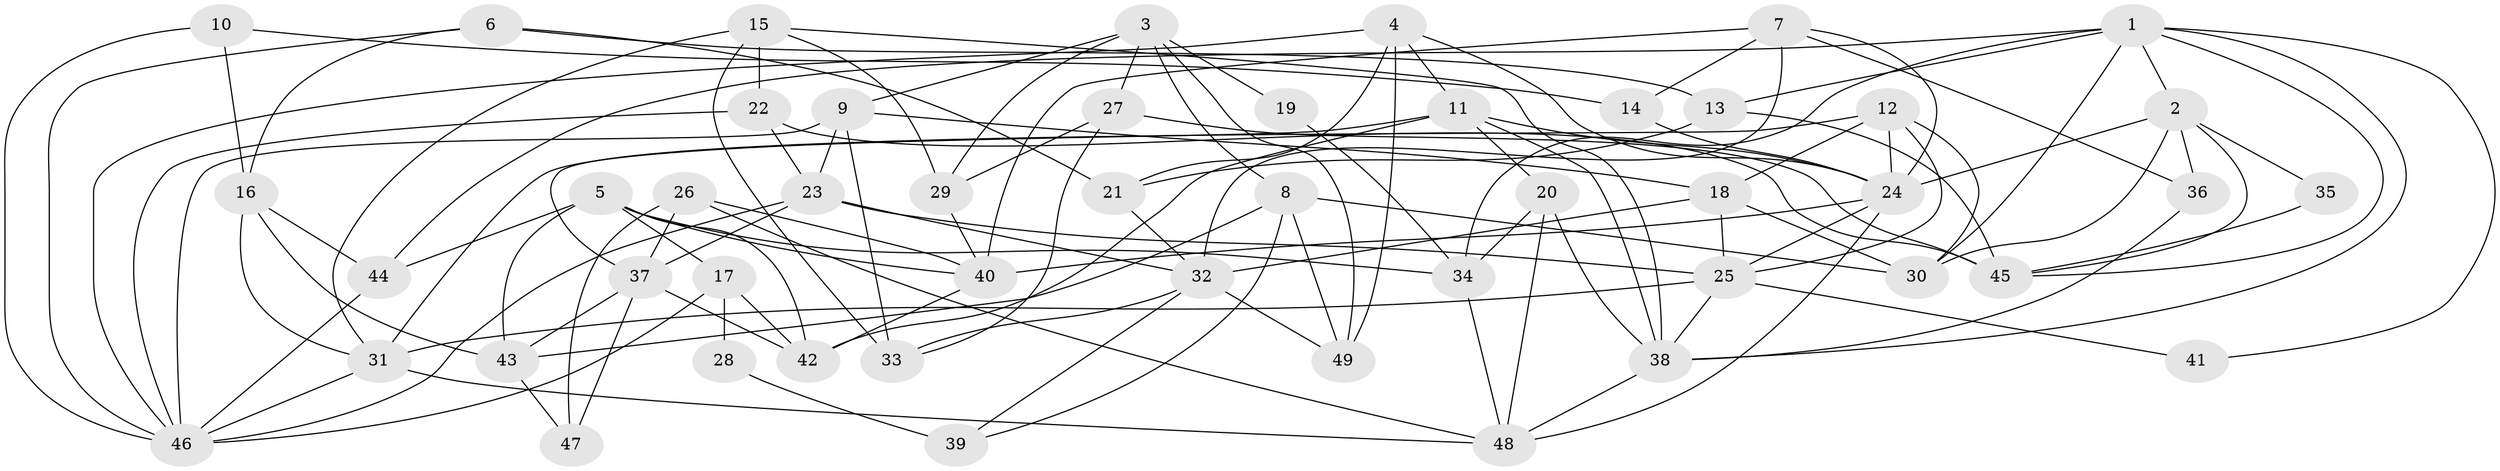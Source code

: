 // original degree distribution, {5: 0.225, 3: 0.2, 8: 0.0125, 4: 0.325, 2: 0.1375, 6: 0.1}
// Generated by graph-tools (version 1.1) at 2025/37/03/04/25 23:37:03]
// undirected, 49 vertices, 119 edges
graph export_dot {
  node [color=gray90,style=filled];
  1;
  2;
  3;
  4;
  5;
  6;
  7;
  8;
  9;
  10;
  11;
  12;
  13;
  14;
  15;
  16;
  17;
  18;
  19;
  20;
  21;
  22;
  23;
  24;
  25;
  26;
  27;
  28;
  29;
  30;
  31;
  32;
  33;
  34;
  35;
  36;
  37;
  38;
  39;
  40;
  41;
  42;
  43;
  44;
  45;
  46;
  47;
  48;
  49;
  1 -- 2 [weight=1.0];
  1 -- 13 [weight=1.0];
  1 -- 30 [weight=1.0];
  1 -- 34 [weight=1.0];
  1 -- 38 [weight=1.0];
  1 -- 41 [weight=1.0];
  1 -- 44 [weight=1.0];
  1 -- 45 [weight=1.0];
  2 -- 24 [weight=1.0];
  2 -- 30 [weight=1.0];
  2 -- 35 [weight=1.0];
  2 -- 36 [weight=1.0];
  2 -- 45 [weight=1.0];
  3 -- 8 [weight=1.0];
  3 -- 9 [weight=1.0];
  3 -- 19 [weight=1.0];
  3 -- 27 [weight=1.0];
  3 -- 29 [weight=1.0];
  3 -- 49 [weight=1.0];
  4 -- 11 [weight=1.0];
  4 -- 21 [weight=1.0];
  4 -- 24 [weight=1.0];
  4 -- 46 [weight=1.0];
  4 -- 49 [weight=1.0];
  5 -- 17 [weight=1.0];
  5 -- 34 [weight=1.0];
  5 -- 40 [weight=1.0];
  5 -- 42 [weight=2.0];
  5 -- 43 [weight=1.0];
  5 -- 44 [weight=1.0];
  6 -- 13 [weight=1.0];
  6 -- 16 [weight=1.0];
  6 -- 21 [weight=1.0];
  6 -- 46 [weight=1.0];
  7 -- 14 [weight=1.0];
  7 -- 24 [weight=1.0];
  7 -- 32 [weight=1.0];
  7 -- 36 [weight=1.0];
  7 -- 40 [weight=1.0];
  8 -- 30 [weight=1.0];
  8 -- 39 [weight=1.0];
  8 -- 43 [weight=1.0];
  8 -- 49 [weight=1.0];
  9 -- 18 [weight=2.0];
  9 -- 23 [weight=1.0];
  9 -- 33 [weight=1.0];
  9 -- 46 [weight=1.0];
  10 -- 14 [weight=1.0];
  10 -- 16 [weight=1.0];
  10 -- 46 [weight=1.0];
  11 -- 20 [weight=1.0];
  11 -- 24 [weight=1.0];
  11 -- 31 [weight=2.0];
  11 -- 38 [weight=1.0];
  11 -- 42 [weight=2.0];
  12 -- 18 [weight=1.0];
  12 -- 24 [weight=1.0];
  12 -- 25 [weight=1.0];
  12 -- 30 [weight=1.0];
  12 -- 37 [weight=1.0];
  13 -- 21 [weight=1.0];
  13 -- 45 [weight=1.0];
  14 -- 24 [weight=1.0];
  15 -- 22 [weight=1.0];
  15 -- 29 [weight=1.0];
  15 -- 31 [weight=1.0];
  15 -- 33 [weight=1.0];
  15 -- 38 [weight=1.0];
  16 -- 31 [weight=1.0];
  16 -- 43 [weight=1.0];
  16 -- 44 [weight=1.0];
  17 -- 28 [weight=1.0];
  17 -- 42 [weight=1.0];
  17 -- 46 [weight=1.0];
  18 -- 25 [weight=1.0];
  18 -- 30 [weight=1.0];
  18 -- 32 [weight=1.0];
  19 -- 34 [weight=1.0];
  20 -- 34 [weight=1.0];
  20 -- 38 [weight=1.0];
  20 -- 48 [weight=1.0];
  21 -- 32 [weight=2.0];
  22 -- 23 [weight=1.0];
  22 -- 45 [weight=1.0];
  22 -- 46 [weight=1.0];
  23 -- 25 [weight=1.0];
  23 -- 32 [weight=1.0];
  23 -- 37 [weight=1.0];
  23 -- 46 [weight=1.0];
  24 -- 25 [weight=1.0];
  24 -- 40 [weight=1.0];
  24 -- 48 [weight=1.0];
  25 -- 31 [weight=1.0];
  25 -- 38 [weight=1.0];
  25 -- 41 [weight=1.0];
  26 -- 37 [weight=1.0];
  26 -- 40 [weight=1.0];
  26 -- 47 [weight=1.0];
  26 -- 48 [weight=1.0];
  27 -- 29 [weight=2.0];
  27 -- 33 [weight=1.0];
  27 -- 45 [weight=3.0];
  28 -- 39 [weight=1.0];
  29 -- 40 [weight=1.0];
  31 -- 46 [weight=1.0];
  31 -- 48 [weight=1.0];
  32 -- 33 [weight=1.0];
  32 -- 39 [weight=2.0];
  32 -- 49 [weight=1.0];
  34 -- 48 [weight=1.0];
  35 -- 45 [weight=1.0];
  36 -- 38 [weight=1.0];
  37 -- 42 [weight=1.0];
  37 -- 43 [weight=1.0];
  37 -- 47 [weight=1.0];
  38 -- 48 [weight=1.0];
  40 -- 42 [weight=1.0];
  43 -- 47 [weight=1.0];
  44 -- 46 [weight=1.0];
}
